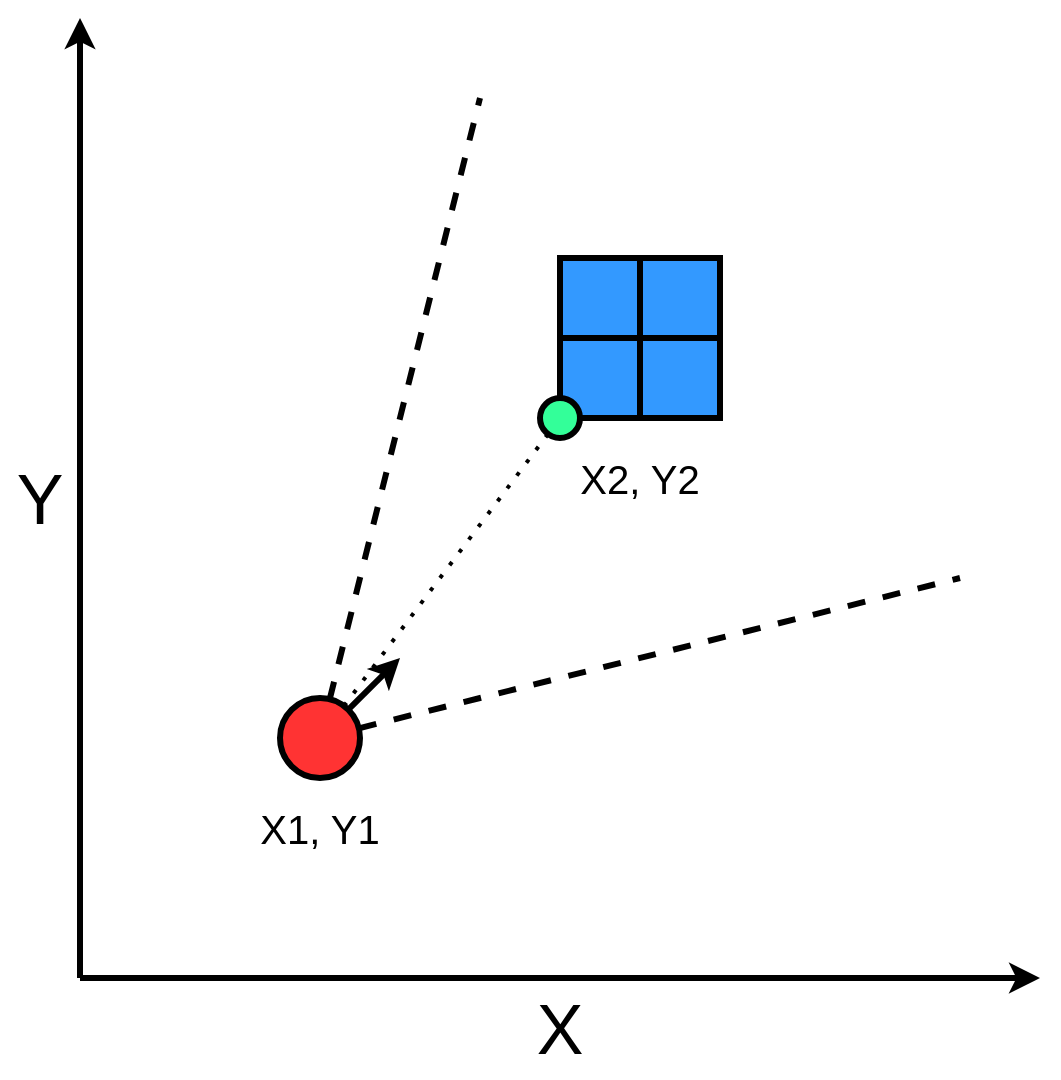 <mxfile version="14.9.2" type="device" pages="2"><diagram id="9jwyxyBsfSXZ6FET-zNs" name="Ray"><mxGraphModel dx="1377" dy="806" grid="1" gridSize="10" guides="1" tooltips="1" connect="1" arrows="1" fold="1" page="1" pageScale="1" pageWidth="827" pageHeight="1169" math="0" shadow="0"><root><mxCell id="0"/><mxCell id="1" parent="0"/><mxCell id="8gqde1uAxwJUoXQxmPDp-2" value="" style="endArrow=classic;html=1;strokeWidth=3;" edge="1" parent="1"><mxGeometry width="50" height="50" relative="1" as="geometry"><mxPoint x="80" y="640" as="sourcePoint"/><mxPoint x="80" y="160" as="targetPoint"/></mxGeometry></mxCell><mxCell id="8gqde1uAxwJUoXQxmPDp-3" value="" style="endArrow=classic;html=1;strokeWidth=3;" edge="1" parent="1"><mxGeometry width="50" height="50" relative="1" as="geometry"><mxPoint x="80" y="640" as="sourcePoint"/><mxPoint x="560" y="640" as="targetPoint"/></mxGeometry></mxCell><mxCell id="8gqde1uAxwJUoXQxmPDp-4" value="X" style="text;html=1;strokeColor=none;fillColor=none;align=center;verticalAlign=middle;whiteSpace=wrap;rounded=0;fontSize=35;" vertex="1" parent="1"><mxGeometry x="300" y="640" width="40" height="50" as="geometry"/></mxCell><mxCell id="8gqde1uAxwJUoXQxmPDp-5" value="Y" style="text;html=1;strokeColor=none;fillColor=none;align=center;verticalAlign=middle;whiteSpace=wrap;rounded=0;fontSize=35;" vertex="1" parent="1"><mxGeometry x="40" y="375" width="40" height="50" as="geometry"/></mxCell><mxCell id="8gqde1uAxwJUoXQxmPDp-6" value="" style="ellipse;whiteSpace=wrap;html=1;aspect=fixed;fontSize=35;strokeWidth=3;fontColor=#FF3333;fillColor=#FF3333;" vertex="1" parent="1"><mxGeometry x="180" y="500" width="40" height="40" as="geometry"/></mxCell><mxCell id="8gqde1uAxwJUoXQxmPDp-7" value="" style="rounded=0;whiteSpace=wrap;html=1;fontSize=35;fontColor=#FF3333;strokeColor=#000000;strokeWidth=3;fillColor=#3399FF;" vertex="1" parent="1"><mxGeometry x="320" y="280" width="40" height="40" as="geometry"/></mxCell><mxCell id="8gqde1uAxwJUoXQxmPDp-8" value="" style="rounded=0;whiteSpace=wrap;html=1;fontSize=35;fontColor=#FF3333;strokeColor=#000000;strokeWidth=3;fillColor=#3399FF;" vertex="1" parent="1"><mxGeometry x="320" y="320" width="40" height="40" as="geometry"/></mxCell><mxCell id="8gqde1uAxwJUoXQxmPDp-9" value="" style="rounded=0;whiteSpace=wrap;html=1;fontSize=35;fontColor=#FF3333;strokeColor=#000000;strokeWidth=3;fillColor=#3399FF;" vertex="1" parent="1"><mxGeometry x="360" y="320" width="40" height="40" as="geometry"/></mxCell><mxCell id="8gqde1uAxwJUoXQxmPDp-10" value="" style="rounded=0;whiteSpace=wrap;html=1;fontSize=35;fontColor=#FF3333;strokeColor=#000000;strokeWidth=3;fillColor=#3399FF;" vertex="1" parent="1"><mxGeometry x="360" y="280" width="40" height="40" as="geometry"/></mxCell><mxCell id="8gqde1uAxwJUoXQxmPDp-13" value="" style="endArrow=classic;html=1;fontSize=35;fontColor=#FF3333;strokeWidth=3;" edge="1" parent="1" source="8gqde1uAxwJUoXQxmPDp-6"><mxGeometry width="50" height="50" relative="1" as="geometry"><mxPoint x="300" y="440" as="sourcePoint"/><mxPoint x="240" y="480" as="targetPoint"/></mxGeometry></mxCell><mxCell id="8gqde1uAxwJUoXQxmPDp-15" value="" style="ellipse;whiteSpace=wrap;html=1;aspect=fixed;fontSize=35;fontColor=#FF3333;strokeColor=#000000;strokeWidth=3;fillColor=#33FF99;" vertex="1" parent="1"><mxGeometry x="310" y="350" width="20" height="20" as="geometry"/></mxCell><mxCell id="8gqde1uAxwJUoXQxmPDp-20" value="" style="endArrow=none;dashed=1;html=1;fontSize=35;fontColor=#FF3333;strokeWidth=3;" edge="1" parent="1" source="8gqde1uAxwJUoXQxmPDp-6"><mxGeometry width="50" height="50" relative="1" as="geometry"><mxPoint x="290" y="360" as="sourcePoint"/><mxPoint x="280" y="200" as="targetPoint"/></mxGeometry></mxCell><mxCell id="8gqde1uAxwJUoXQxmPDp-21" value="" style="endArrow=none;dashed=1;html=1;fontSize=35;fontColor=#FF3333;strokeWidth=3;" edge="1" parent="1" source="8gqde1uAxwJUoXQxmPDp-6"><mxGeometry width="50" height="50" relative="1" as="geometry"><mxPoint x="290" y="360" as="sourcePoint"/><mxPoint x="520" y="440" as="targetPoint"/></mxGeometry></mxCell><mxCell id="8gqde1uAxwJUoXQxmPDp-22" value="" style="endArrow=none;dashed=1;html=1;dashPattern=1 3;strokeWidth=2;fontSize=35;fontColor=#FF3333;" edge="1" parent="1" source="8gqde1uAxwJUoXQxmPDp-6" target="8gqde1uAxwJUoXQxmPDp-15"><mxGeometry width="50" height="50" relative="1" as="geometry"><mxPoint x="290" y="360" as="sourcePoint"/><mxPoint x="340" y="310" as="targetPoint"/></mxGeometry></mxCell><mxCell id="8gqde1uAxwJUoXQxmPDp-23" value="X1, Y1" style="text;html=1;strokeColor=none;fillColor=none;align=center;verticalAlign=middle;whiteSpace=wrap;rounded=0;fontSize=20;labelBackgroundColor=none;" vertex="1" parent="1"><mxGeometry x="160" y="550" width="80" height="30" as="geometry"/></mxCell><mxCell id="8gqde1uAxwJUoXQxmPDp-24" value="X2, Y2" style="text;html=1;strokeColor=none;fillColor=none;align=center;verticalAlign=middle;whiteSpace=wrap;rounded=0;fontSize=20;labelBackgroundColor=none;" vertex="1" parent="1"><mxGeometry x="320" y="375" width="80" height="30" as="geometry"/></mxCell></root></mxGraphModel></diagram><diagram id="cCJrllj0yaJVcmMfgIf8" name="Pitagoras"><mxGraphModel dx="1377" dy="806" grid="1" gridSize="10" guides="1" tooltips="1" connect="1" arrows="1" fold="1" page="1" pageScale="1" pageWidth="827" pageHeight="1169" math="0" shadow="0"><root><mxCell id="Zg16qyJNIJpN0q4wVzRb-0"/><mxCell id="Zg16qyJNIJpN0q4wVzRb-1" parent="Zg16qyJNIJpN0q4wVzRb-0"/><mxCell id="Zg16qyJNIJpN0q4wVzRb-2" value="" style="endArrow=classic;html=1;strokeWidth=3;" edge="1" parent="Zg16qyJNIJpN0q4wVzRb-1"><mxGeometry width="50" height="50" relative="1" as="geometry"><mxPoint x="80" y="640" as="sourcePoint"/><mxPoint x="80" y="160" as="targetPoint"/></mxGeometry></mxCell><mxCell id="Zg16qyJNIJpN0q4wVzRb-3" value="" style="endArrow=classic;html=1;strokeWidth=3;" edge="1" parent="Zg16qyJNIJpN0q4wVzRb-1"><mxGeometry width="50" height="50" relative="1" as="geometry"><mxPoint x="80" y="640" as="sourcePoint"/><mxPoint x="560" y="640" as="targetPoint"/></mxGeometry></mxCell><mxCell id="Zg16qyJNIJpN0q4wVzRb-4" value="X" style="text;html=1;strokeColor=none;fillColor=none;align=center;verticalAlign=middle;whiteSpace=wrap;rounded=0;fontSize=35;" vertex="1" parent="Zg16qyJNIJpN0q4wVzRb-1"><mxGeometry x="300" y="640" width="40" height="50" as="geometry"/></mxCell><mxCell id="Zg16qyJNIJpN0q4wVzRb-5" value="Y" style="text;html=1;strokeColor=none;fillColor=none;align=center;verticalAlign=middle;whiteSpace=wrap;rounded=0;fontSize=35;" vertex="1" parent="Zg16qyJNIJpN0q4wVzRb-1"><mxGeometry x="40" y="375" width="40" height="50" as="geometry"/></mxCell><mxCell id="Zg16qyJNIJpN0q4wVzRb-6" value="" style="ellipse;whiteSpace=wrap;html=1;aspect=fixed;fontSize=35;strokeWidth=3;fontColor=#FF3333;fillColor=#FF3333;" vertex="1" parent="Zg16qyJNIJpN0q4wVzRb-1"><mxGeometry x="180" y="500" width="40" height="40" as="geometry"/></mxCell><mxCell id="Zg16qyJNIJpN0q4wVzRb-12" value="" style="ellipse;whiteSpace=wrap;html=1;aspect=fixed;fontSize=35;fontColor=#FF3333;strokeColor=#000000;strokeWidth=3;fillColor=#33FF99;" vertex="1" parent="Zg16qyJNIJpN0q4wVzRb-1"><mxGeometry x="310" y="350" width="20" height="20" as="geometry"/></mxCell><mxCell id="Zg16qyJNIJpN0q4wVzRb-15" value="" style="endArrow=none;dashed=1;html=1;dashPattern=1 3;strokeWidth=2;fontSize=35;fontColor=#FF3333;" edge="1" parent="Zg16qyJNIJpN0q4wVzRb-1" source="Zg16qyJNIJpN0q4wVzRb-6" target="Zg16qyJNIJpN0q4wVzRb-12"><mxGeometry width="50" height="50" relative="1" as="geometry"><mxPoint x="290" y="360" as="sourcePoint"/><mxPoint x="340" y="310" as="targetPoint"/></mxGeometry></mxCell><mxCell id="Zg16qyJNIJpN0q4wVzRb-16" value="X1, Y1" style="text;html=1;strokeColor=none;fillColor=none;align=center;verticalAlign=middle;whiteSpace=wrap;rounded=0;fontSize=20;labelBackgroundColor=none;" vertex="1" parent="Zg16qyJNIJpN0q4wVzRb-1"><mxGeometry x="160" y="540" width="80" height="30" as="geometry"/></mxCell><mxCell id="Zg16qyJNIJpN0q4wVzRb-17" value="X2, Y2" style="text;html=1;strokeColor=none;fillColor=none;align=center;verticalAlign=middle;whiteSpace=wrap;rounded=0;fontSize=20;labelBackgroundColor=none;" vertex="1" parent="Zg16qyJNIJpN0q4wVzRb-1"><mxGeometry x="280" y="320" width="80" height="30" as="geometry"/></mxCell><mxCell id="Zg16qyJNIJpN0q4wVzRb-19" value="" style="endArrow=none;html=1;fontSize=20;fontColor=#000000;strokeWidth=3;" edge="1" parent="Zg16qyJNIJpN0q4wVzRb-1" source="Zg16qyJNIJpN0q4wVzRb-6"><mxGeometry width="50" height="50" relative="1" as="geometry"><mxPoint x="270" y="520" as="sourcePoint"/><mxPoint x="320" y="520" as="targetPoint"/></mxGeometry></mxCell><mxCell id="Zg16qyJNIJpN0q4wVzRb-20" value="" style="endArrow=none;html=1;fontSize=20;fontColor=#000000;strokeWidth=3;" edge="1" parent="Zg16qyJNIJpN0q4wVzRb-1" target="Zg16qyJNIJpN0q4wVzRb-12"><mxGeometry width="50" height="50" relative="1" as="geometry"><mxPoint x="320" y="520" as="sourcePoint"/><mxPoint x="320" y="470" as="targetPoint"/></mxGeometry></mxCell><mxCell id="Zg16qyJNIJpN0q4wVzRb-21" value="" style="rounded=0;whiteSpace=wrap;html=1;labelBackgroundColor=none;fontSize=20;fontColor=#000000;strokeColor=#000000;strokeWidth=3;fillColor=none;" vertex="1" parent="Zg16qyJNIJpN0q4wVzRb-1"><mxGeometry x="300" y="500" width="20" height="20" as="geometry"/></mxCell><mxCell id="Zg16qyJNIJpN0q4wVzRb-22" value="&lt;font style=&quot;font-size: 50px&quot;&gt;C² = A² + B²&lt;/font&gt;" style="text;html=1;strokeColor=none;fillColor=none;align=center;verticalAlign=middle;whiteSpace=wrap;rounded=0;labelBackgroundColor=none;fontSize=20;fontColor=#000000;" vertex="1" parent="Zg16qyJNIJpN0q4wVzRb-1"><mxGeometry x="120" y="160" width="400" height="120" as="geometry"/></mxCell><mxCell id="Zg16qyJNIJpN0q4wVzRb-23" value="A" style="text;html=1;strokeColor=none;fillColor=none;align=center;verticalAlign=middle;whiteSpace=wrap;rounded=0;fontSize=20;labelBackgroundColor=none;" vertex="1" parent="Zg16qyJNIJpN0q4wVzRb-1"><mxGeometry x="220" y="520" width="80" height="30" as="geometry"/></mxCell><mxCell id="Zg16qyJNIJpN0q4wVzRb-24" value="B" style="text;html=1;strokeColor=none;fillColor=none;align=center;verticalAlign=middle;whiteSpace=wrap;rounded=0;fontSize=20;labelBackgroundColor=none;" vertex="1" parent="Zg16qyJNIJpN0q4wVzRb-1"><mxGeometry x="320" y="430" width="30" height="30" as="geometry"/></mxCell><mxCell id="Zg16qyJNIJpN0q4wVzRb-25" value="C" style="text;html=1;strokeColor=none;fillColor=none;align=center;verticalAlign=middle;whiteSpace=wrap;rounded=0;fontSize=20;labelBackgroundColor=none;" vertex="1" parent="Zg16qyJNIJpN0q4wVzRb-1"><mxGeometry x="230" y="410" width="30" height="30" as="geometry"/></mxCell><mxCell id="J978s6c-H36Vb-LWPord-0" value="A = X2 - X1" style="text;html=1;strokeColor=none;fillColor=none;align=center;verticalAlign=middle;whiteSpace=wrap;rounded=0;fontSize=30;labelBackgroundColor=none;" vertex="1" parent="Zg16qyJNIJpN0q4wVzRb-1"><mxGeometry x="360" y="370" width="200" height="30" as="geometry"/></mxCell><mxCell id="J978s6c-H36Vb-LWPord-1" value="B = Y2 - Y1" style="text;html=1;strokeColor=none;fillColor=none;align=center;verticalAlign=middle;whiteSpace=wrap;rounded=0;fontSize=30;labelBackgroundColor=none;" vertex="1" parent="Zg16qyJNIJpN0q4wVzRb-1"><mxGeometry x="360" y="410" width="200" height="30" as="geometry"/></mxCell></root></mxGraphModel></diagram></mxfile>